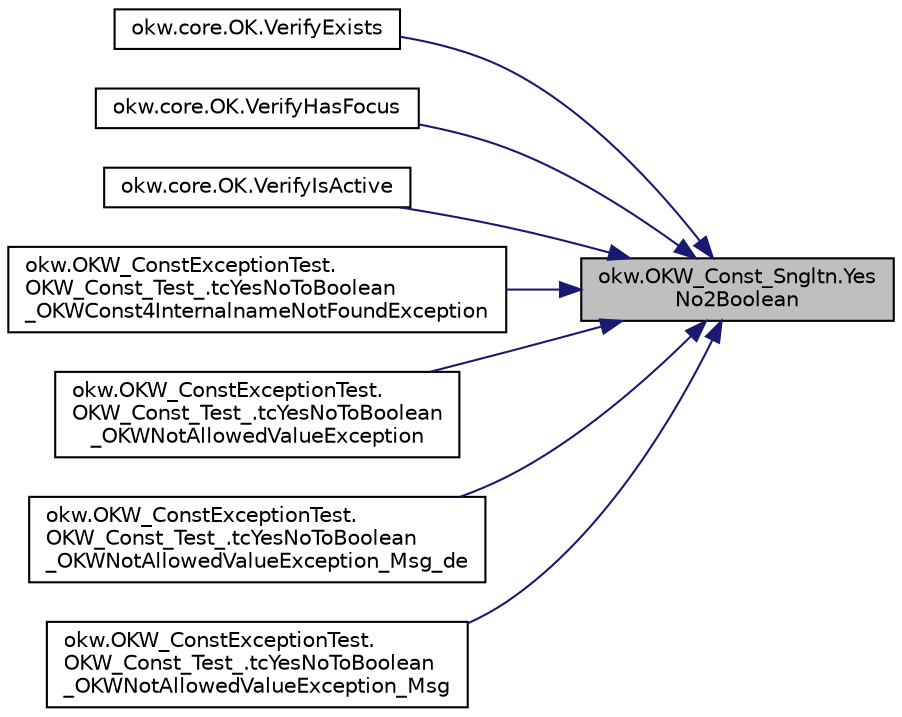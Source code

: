 digraph "okw.OKW_Const_Sngltn.YesNo2Boolean"
{
 // INTERACTIVE_SVG=YES
 // LATEX_PDF_SIZE
  edge [fontname="Helvetica",fontsize="10",labelfontname="Helvetica",labelfontsize="10"];
  node [fontname="Helvetica",fontsize="10",shape=record];
  rankdir="RL";
  Node377 [label="okw.OKW_Const_Sngltn.Yes\lNo2Boolean",height=0.2,width=0.4,color="black", fillcolor="grey75", style="filled", fontcolor="black",tooltip="Konvertiert sprachabhängig Ja/Nein zu einem Booleanean Wert (Wahr/Falsch)."];
  Node377 -> Node378 [dir="back",color="midnightblue",fontsize="10",style="solid",fontname="Helvetica"];
  Node378 [label="okw.core.OK.VerifyExists",height=0.2,width=0.4,color="black", fillcolor="white", style="filled",URL="$classokw_1_1core_1_1_o_k.html#a9785853231d70946dcbbfcd44b509c25",tooltip="Prüft, ob das gegebene Objekt existiert."];
  Node377 -> Node379 [dir="back",color="midnightblue",fontsize="10",style="solid",fontname="Helvetica"];
  Node379 [label="okw.core.OK.VerifyHasFocus",height=0.2,width=0.4,color="black", fillcolor="white", style="filled",URL="$classokw_1_1core_1_1_o_k.html#a4950117cbe9cd2b769ae529bbdc1f897",tooltip="Vergleicht den Fokus-Zustand des gegebenen Objekts mit dem erwarteten Wert."];
  Node377 -> Node380 [dir="back",color="midnightblue",fontsize="10",style="solid",fontname="Helvetica"];
  Node380 [label="okw.core.OK.VerifyIsActive",height=0.2,width=0.4,color="black", fillcolor="white", style="filled",URL="$classokw_1_1core_1_1_o_k.html#a071aec5319238e209cfc6f1434ea13e8",tooltip="copydoc IOKW_State::VerifyHasFocus(String,String)"];
  Node377 -> Node381 [dir="back",color="midnightblue",fontsize="10",style="solid",fontname="Helvetica"];
  Node381 [label="okw.OKW_ConstExceptionTest.\lOKW_Const_Test_.tcYesNoToBoolean\l_OKWConst4InternalnameNotFoundException",height=0.2,width=0.4,color="black", fillcolor="white", style="filled",URL="$classokw_1_1_o_k_w___const_exception_test_1_1_o_k_w___const___test__.html#a7925015c73864a9ef6c87a3ec78e9a67",tooltip="Prüft ob eine die fehlende Sprache(hurtz) eine Exception auslöst."];
  Node377 -> Node382 [dir="back",color="midnightblue",fontsize="10",style="solid",fontname="Helvetica"];
  Node382 [label="okw.OKW_ConstExceptionTest.\lOKW_Const_Test_.tcYesNoToBoolean\l_OKWNotAllowedValueException",height=0.2,width=0.4,color="black", fillcolor="white", style="filled",URL="$classokw_1_1_o_k_w___const_exception_test_1_1_o_k_w___const___test__.html#a7bd6a3b0c31c56ed1498712d8a945102",tooltip="Prüft ob ein Tippfehler eine Kernel-Exception auslöst."];
  Node377 -> Node383 [dir="back",color="midnightblue",fontsize="10",style="solid",fontname="Helvetica"];
  Node383 [label="okw.OKW_ConstExceptionTest.\lOKW_Const_Test_.tcYesNoToBoolean\l_OKWNotAllowedValueException_Msg_de",height=0.2,width=0.4,color="black", fillcolor="white", style="filled",URL="$classokw_1_1_o_k_w___const_exception_test_1_1_o_k_w___const___test__.html#aca18f53eeab69ee0749d2d3cc3cf8f24",tooltip="Prüft ob ein Tippfehler eine OKWNotAllowedValueException-Exception auslöst."];
  Node377 -> Node384 [dir="back",color="midnightblue",fontsize="10",style="solid",fontname="Helvetica"];
  Node384 [label="okw.OKW_ConstExceptionTest.\lOKW_Const_Test_.tcYesNoToBoolean\l_OKWNotAllowedValueException_Msg",height=0.2,width=0.4,color="black", fillcolor="white", style="filled",URL="$classokw_1_1_o_k_w___const_exception_test_1_1_o_k_w___const___test__.html#a9352b8a0286f776b5985cadb02abc7ef",tooltip="Prüft ob ein Tippfehler eine OKWNotAllowedValueException-Exception auslöst."];
}
